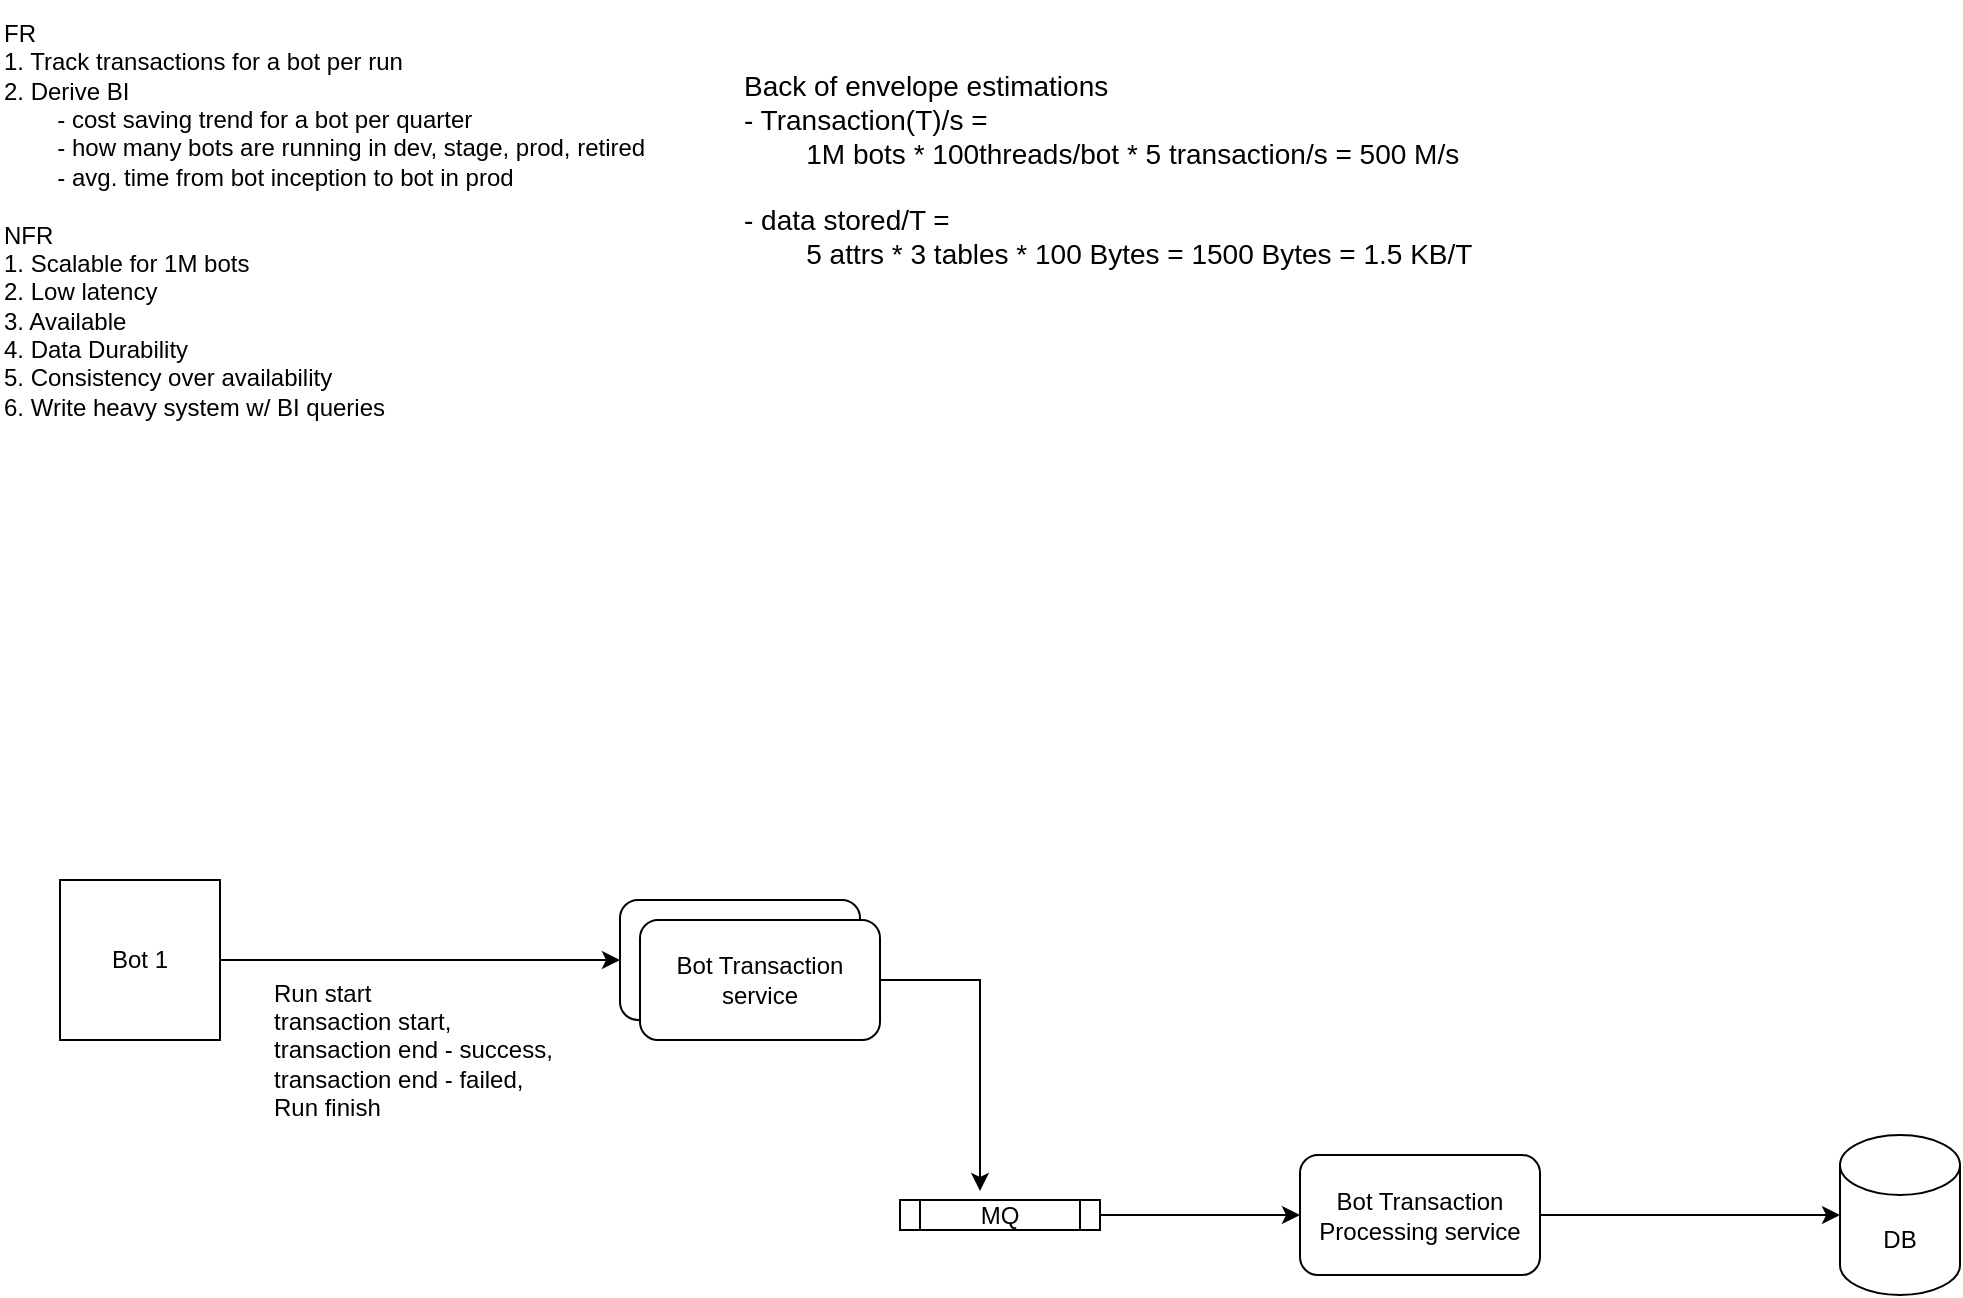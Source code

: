 <mxfile version="22.1.3" type="github">
  <diagram name="Page-1" id="xJvcXuqUQ8Qbdydhz7cT">
    <mxGraphModel dx="1221" dy="837" grid="1" gridSize="10" guides="1" tooltips="1" connect="1" arrows="1" fold="1" page="1" pageScale="1" pageWidth="827" pageHeight="1169" math="0" shadow="0">
      <root>
        <mxCell id="0" />
        <mxCell id="1" parent="0" />
        <mxCell id="weApvxQsDmEx9xJzjFPK-4" style="edgeStyle=orthogonalEdgeStyle;rounded=0;orthogonalLoop=1;jettySize=auto;html=1;" edge="1" parent="1" source="weApvxQsDmEx9xJzjFPK-1">
          <mxGeometry relative="1" as="geometry">
            <mxPoint x="330" y="480" as="targetPoint" />
          </mxGeometry>
        </mxCell>
        <mxCell id="weApvxQsDmEx9xJzjFPK-1" value="Bot 1" style="whiteSpace=wrap;html=1;aspect=fixed;" vertex="1" parent="1">
          <mxGeometry x="50" y="440" width="80" height="80" as="geometry" />
        </mxCell>
        <mxCell id="weApvxQsDmEx9xJzjFPK-5" value="Run start &lt;br&gt;transaction start,&lt;br&gt;transaction end - success, &lt;br&gt;transaction end - failed,&lt;br&gt;Run finish&amp;nbsp;" style="text;html=1;align=left;verticalAlign=middle;resizable=0;points=[];autosize=1;strokeColor=none;fillColor=none;" vertex="1" parent="1">
          <mxGeometry x="155" y="480" width="160" height="90" as="geometry" />
        </mxCell>
        <mxCell id="weApvxQsDmEx9xJzjFPK-6" value="Bot Transaction service" style="rounded=1;whiteSpace=wrap;html=1;" vertex="1" parent="1">
          <mxGeometry x="330" y="450" width="120" height="60" as="geometry" />
        </mxCell>
        <mxCell id="weApvxQsDmEx9xJzjFPK-7" value="FR&lt;br&gt;1. Track transactions for a bot per run&lt;br&gt;2. Derive BI&lt;br&gt;&lt;span style=&quot;white-space: pre;&quot;&gt;&#x9;&lt;/span&gt;- cost saving trend for a bot per quarter&lt;br&gt;&lt;span style=&quot;white-space: pre;&quot;&gt;&#x9;&lt;/span&gt;- how many bots are running in dev, stage, prod, retired&lt;br&gt;&lt;span style=&quot;white-space: pre;&quot;&gt;&#x9;&lt;/span&gt;- avg. time from bot inception to bot in prod&lt;br&gt;&lt;br&gt;NFR&lt;br&gt;1. Scalable for 1M bots&amp;nbsp;&lt;br&gt;2. Low latency&lt;br&gt;3. Available&lt;br&gt;4. Data Durability&amp;nbsp;&lt;br&gt;5. Consistency over availability&lt;br&gt;6. Write heavy system w/ BI queries" style="text;html=1;align=left;verticalAlign=middle;resizable=0;points=[];autosize=1;strokeColor=none;fillColor=none;" vertex="1" parent="1">
          <mxGeometry x="20" width="340" height="220" as="geometry" />
        </mxCell>
        <mxCell id="weApvxQsDmEx9xJzjFPK-10" value="DB" style="shape=cylinder3;whiteSpace=wrap;html=1;boundedLbl=1;backgroundOutline=1;size=15;" vertex="1" parent="1">
          <mxGeometry x="940" y="567.5" width="60" height="80" as="geometry" />
        </mxCell>
        <mxCell id="weApvxQsDmEx9xJzjFPK-12" value="&lt;font style=&quot;font-size: 14px;&quot;&gt;Back of envelope estimations&lt;br&gt;- Transaction(T)/s = &lt;br&gt;&lt;span style=&quot;white-space: pre;&quot;&gt;&#x9;&lt;/span&gt;1M bots * 100threads/bot * 5 transaction/s = 500 M/s&lt;br&gt;&lt;br&gt;- data stored/T = &lt;br&gt;&lt;span style=&quot;white-space: pre;&quot;&gt;&#x9;&lt;/span&gt;5 attrs * 3 tables * 100 Bytes = 1500 Bytes = 1.5 KB/T&lt;/font&gt;" style="text;html=1;strokeColor=none;fillColor=none;align=left;verticalAlign=middle;whiteSpace=wrap;rounded=0;" vertex="1" parent="1">
          <mxGeometry x="390" y="20" width="430" height="130" as="geometry" />
        </mxCell>
        <mxCell id="weApvxQsDmEx9xJzjFPK-14" style="edgeStyle=orthogonalEdgeStyle;rounded=0;orthogonalLoop=1;jettySize=auto;html=1;entryX=0.4;entryY=-0.3;entryDx=0;entryDy=0;entryPerimeter=0;" edge="1" parent="1" source="weApvxQsDmEx9xJzjFPK-13" target="weApvxQsDmEx9xJzjFPK-15">
          <mxGeometry relative="1" as="geometry">
            <mxPoint x="510" y="580" as="targetPoint" />
          </mxGeometry>
        </mxCell>
        <mxCell id="weApvxQsDmEx9xJzjFPK-13" value="Bot Transaction service" style="rounded=1;whiteSpace=wrap;html=1;" vertex="1" parent="1">
          <mxGeometry x="340" y="460" width="120" height="60" as="geometry" />
        </mxCell>
        <mxCell id="weApvxQsDmEx9xJzjFPK-16" style="edgeStyle=orthogonalEdgeStyle;rounded=0;orthogonalLoop=1;jettySize=auto;html=1;entryX=0;entryY=0.5;entryDx=0;entryDy=0;" edge="1" parent="1" source="weApvxQsDmEx9xJzjFPK-15" target="weApvxQsDmEx9xJzjFPK-17">
          <mxGeometry relative="1" as="geometry">
            <mxPoint x="680" y="607.5" as="targetPoint" />
          </mxGeometry>
        </mxCell>
        <mxCell id="weApvxQsDmEx9xJzjFPK-15" value="MQ" style="shape=process;whiteSpace=wrap;html=1;backgroundOutline=1;" vertex="1" parent="1">
          <mxGeometry x="470" y="600" width="100" height="15" as="geometry" />
        </mxCell>
        <mxCell id="weApvxQsDmEx9xJzjFPK-17" value="Bot Transaction Processing service" style="rounded=1;whiteSpace=wrap;html=1;" vertex="1" parent="1">
          <mxGeometry x="670" y="577.5" width="120" height="60" as="geometry" />
        </mxCell>
        <mxCell id="weApvxQsDmEx9xJzjFPK-18" style="edgeStyle=orthogonalEdgeStyle;rounded=0;orthogonalLoop=1;jettySize=auto;html=1;entryX=0;entryY=0.5;entryDx=0;entryDy=0;entryPerimeter=0;" edge="1" parent="1" source="weApvxQsDmEx9xJzjFPK-17" target="weApvxQsDmEx9xJzjFPK-10">
          <mxGeometry relative="1" as="geometry" />
        </mxCell>
      </root>
    </mxGraphModel>
  </diagram>
</mxfile>
